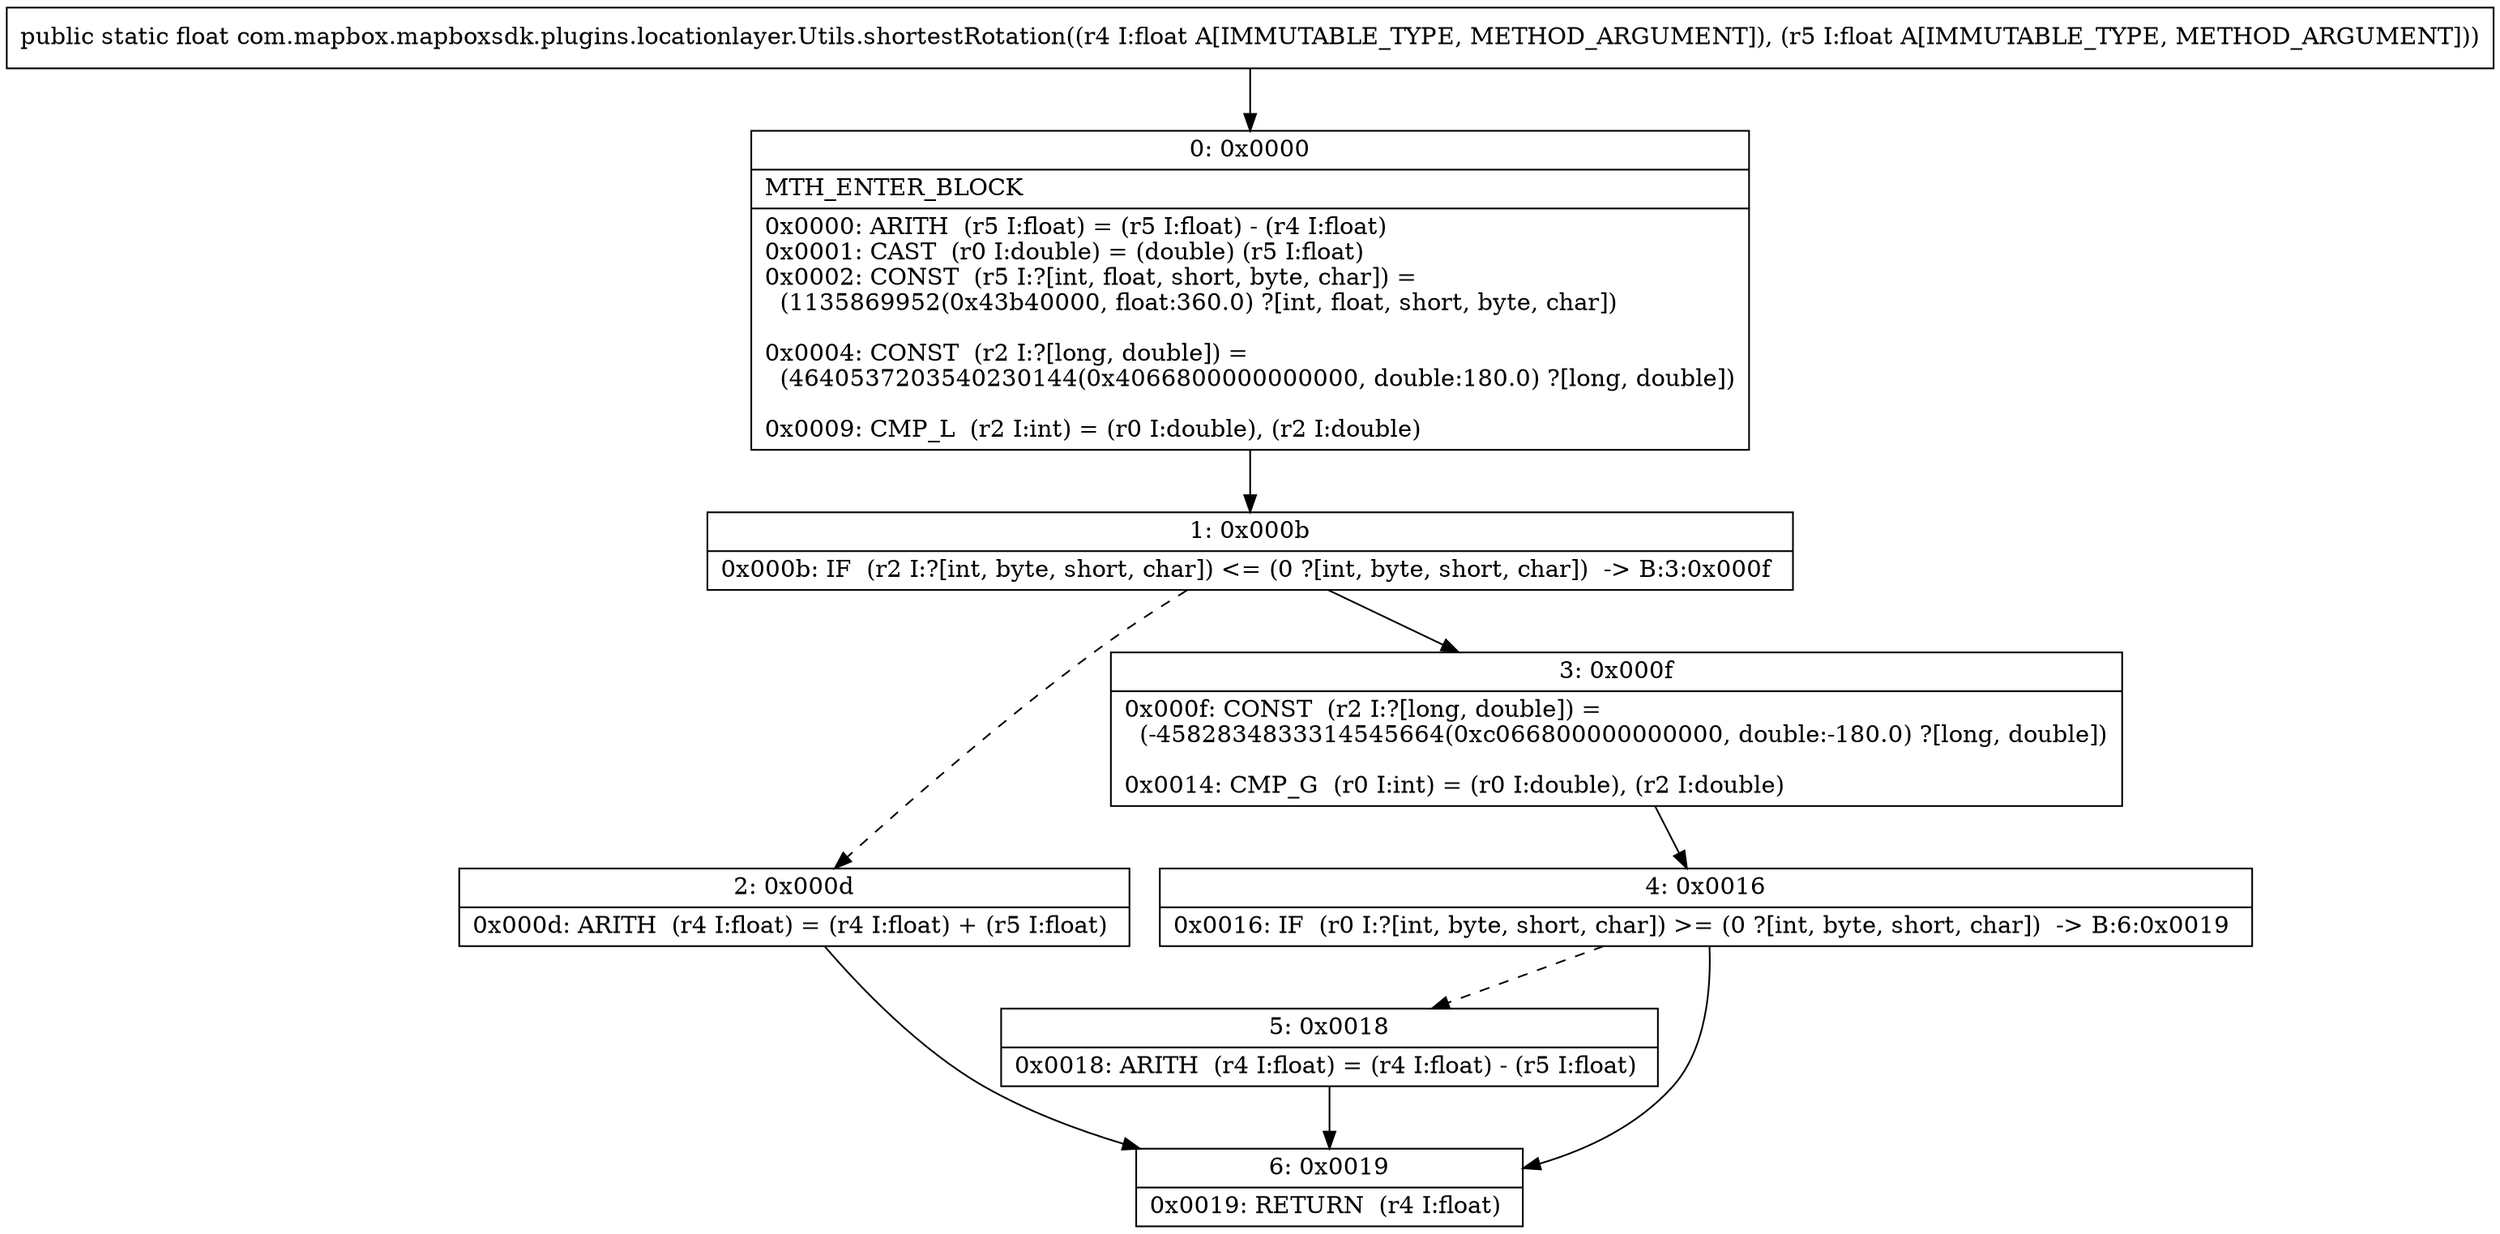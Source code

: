 digraph "CFG forcom.mapbox.mapboxsdk.plugins.locationlayer.Utils.shortestRotation(FF)F" {
Node_0 [shape=record,label="{0\:\ 0x0000|MTH_ENTER_BLOCK\l|0x0000: ARITH  (r5 I:float) = (r5 I:float) \- (r4 I:float) \l0x0001: CAST  (r0 I:double) = (double) (r5 I:float) \l0x0002: CONST  (r5 I:?[int, float, short, byte, char]) = \l  (1135869952(0x43b40000, float:360.0) ?[int, float, short, byte, char])\l \l0x0004: CONST  (r2 I:?[long, double]) = \l  (4640537203540230144(0x4066800000000000, double:180.0) ?[long, double])\l \l0x0009: CMP_L  (r2 I:int) = (r0 I:double), (r2 I:double) \l}"];
Node_1 [shape=record,label="{1\:\ 0x000b|0x000b: IF  (r2 I:?[int, byte, short, char]) \<= (0 ?[int, byte, short, char])  \-\> B:3:0x000f \l}"];
Node_2 [shape=record,label="{2\:\ 0x000d|0x000d: ARITH  (r4 I:float) = (r4 I:float) + (r5 I:float) \l}"];
Node_3 [shape=record,label="{3\:\ 0x000f|0x000f: CONST  (r2 I:?[long, double]) = \l  (\-4582834833314545664(0xc066800000000000, double:\-180.0) ?[long, double])\l \l0x0014: CMP_G  (r0 I:int) = (r0 I:double), (r2 I:double) \l}"];
Node_4 [shape=record,label="{4\:\ 0x0016|0x0016: IF  (r0 I:?[int, byte, short, char]) \>= (0 ?[int, byte, short, char])  \-\> B:6:0x0019 \l}"];
Node_5 [shape=record,label="{5\:\ 0x0018|0x0018: ARITH  (r4 I:float) = (r4 I:float) \- (r5 I:float) \l}"];
Node_6 [shape=record,label="{6\:\ 0x0019|0x0019: RETURN  (r4 I:float) \l}"];
MethodNode[shape=record,label="{public static float com.mapbox.mapboxsdk.plugins.locationlayer.Utils.shortestRotation((r4 I:float A[IMMUTABLE_TYPE, METHOD_ARGUMENT]), (r5 I:float A[IMMUTABLE_TYPE, METHOD_ARGUMENT])) }"];
MethodNode -> Node_0;
Node_0 -> Node_1;
Node_1 -> Node_2[style=dashed];
Node_1 -> Node_3;
Node_2 -> Node_6;
Node_3 -> Node_4;
Node_4 -> Node_5[style=dashed];
Node_4 -> Node_6;
Node_5 -> Node_6;
}

